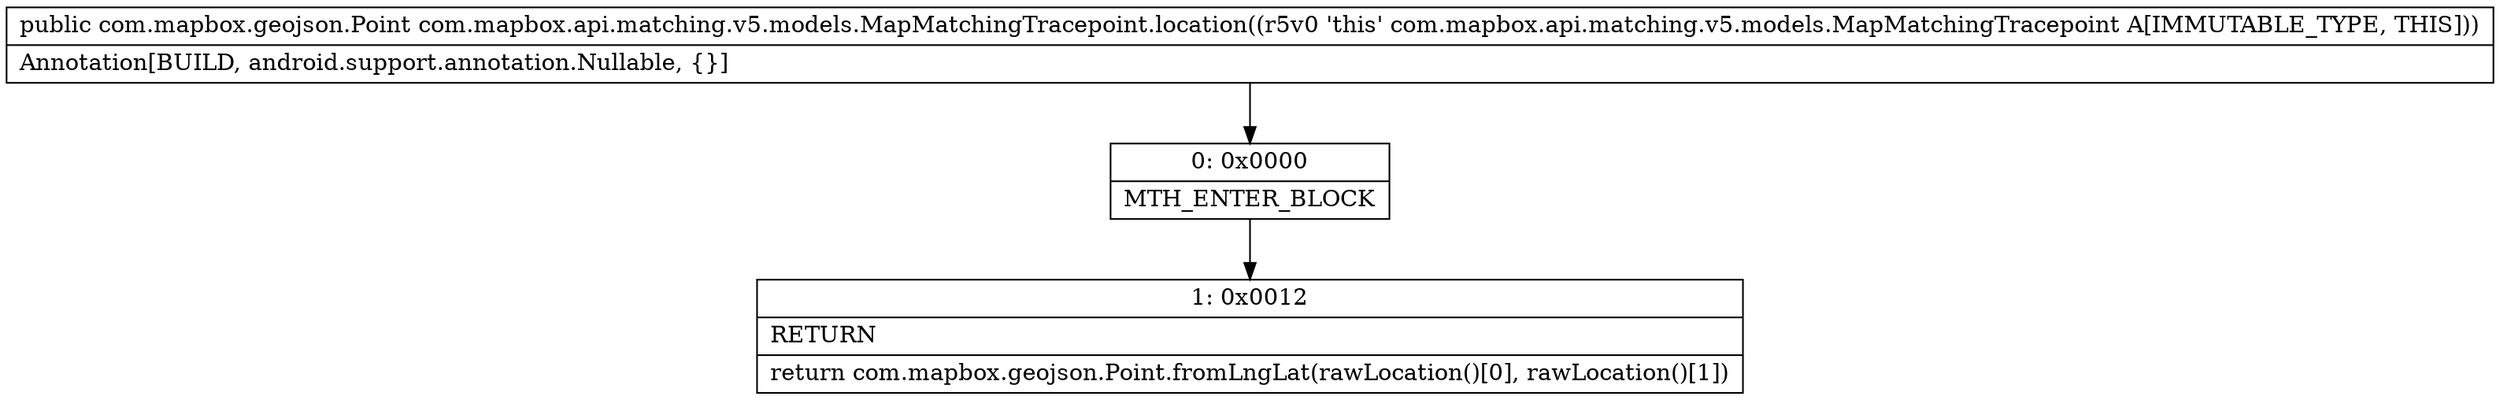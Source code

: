 digraph "CFG forcom.mapbox.api.matching.v5.models.MapMatchingTracepoint.location()Lcom\/mapbox\/geojson\/Point;" {
Node_0 [shape=record,label="{0\:\ 0x0000|MTH_ENTER_BLOCK\l}"];
Node_1 [shape=record,label="{1\:\ 0x0012|RETURN\l|return com.mapbox.geojson.Point.fromLngLat(rawLocation()[0], rawLocation()[1])\l}"];
MethodNode[shape=record,label="{public com.mapbox.geojson.Point com.mapbox.api.matching.v5.models.MapMatchingTracepoint.location((r5v0 'this' com.mapbox.api.matching.v5.models.MapMatchingTracepoint A[IMMUTABLE_TYPE, THIS]))  | Annotation[BUILD, android.support.annotation.Nullable, \{\}]\l}"];
MethodNode -> Node_0;
Node_0 -> Node_1;
}

